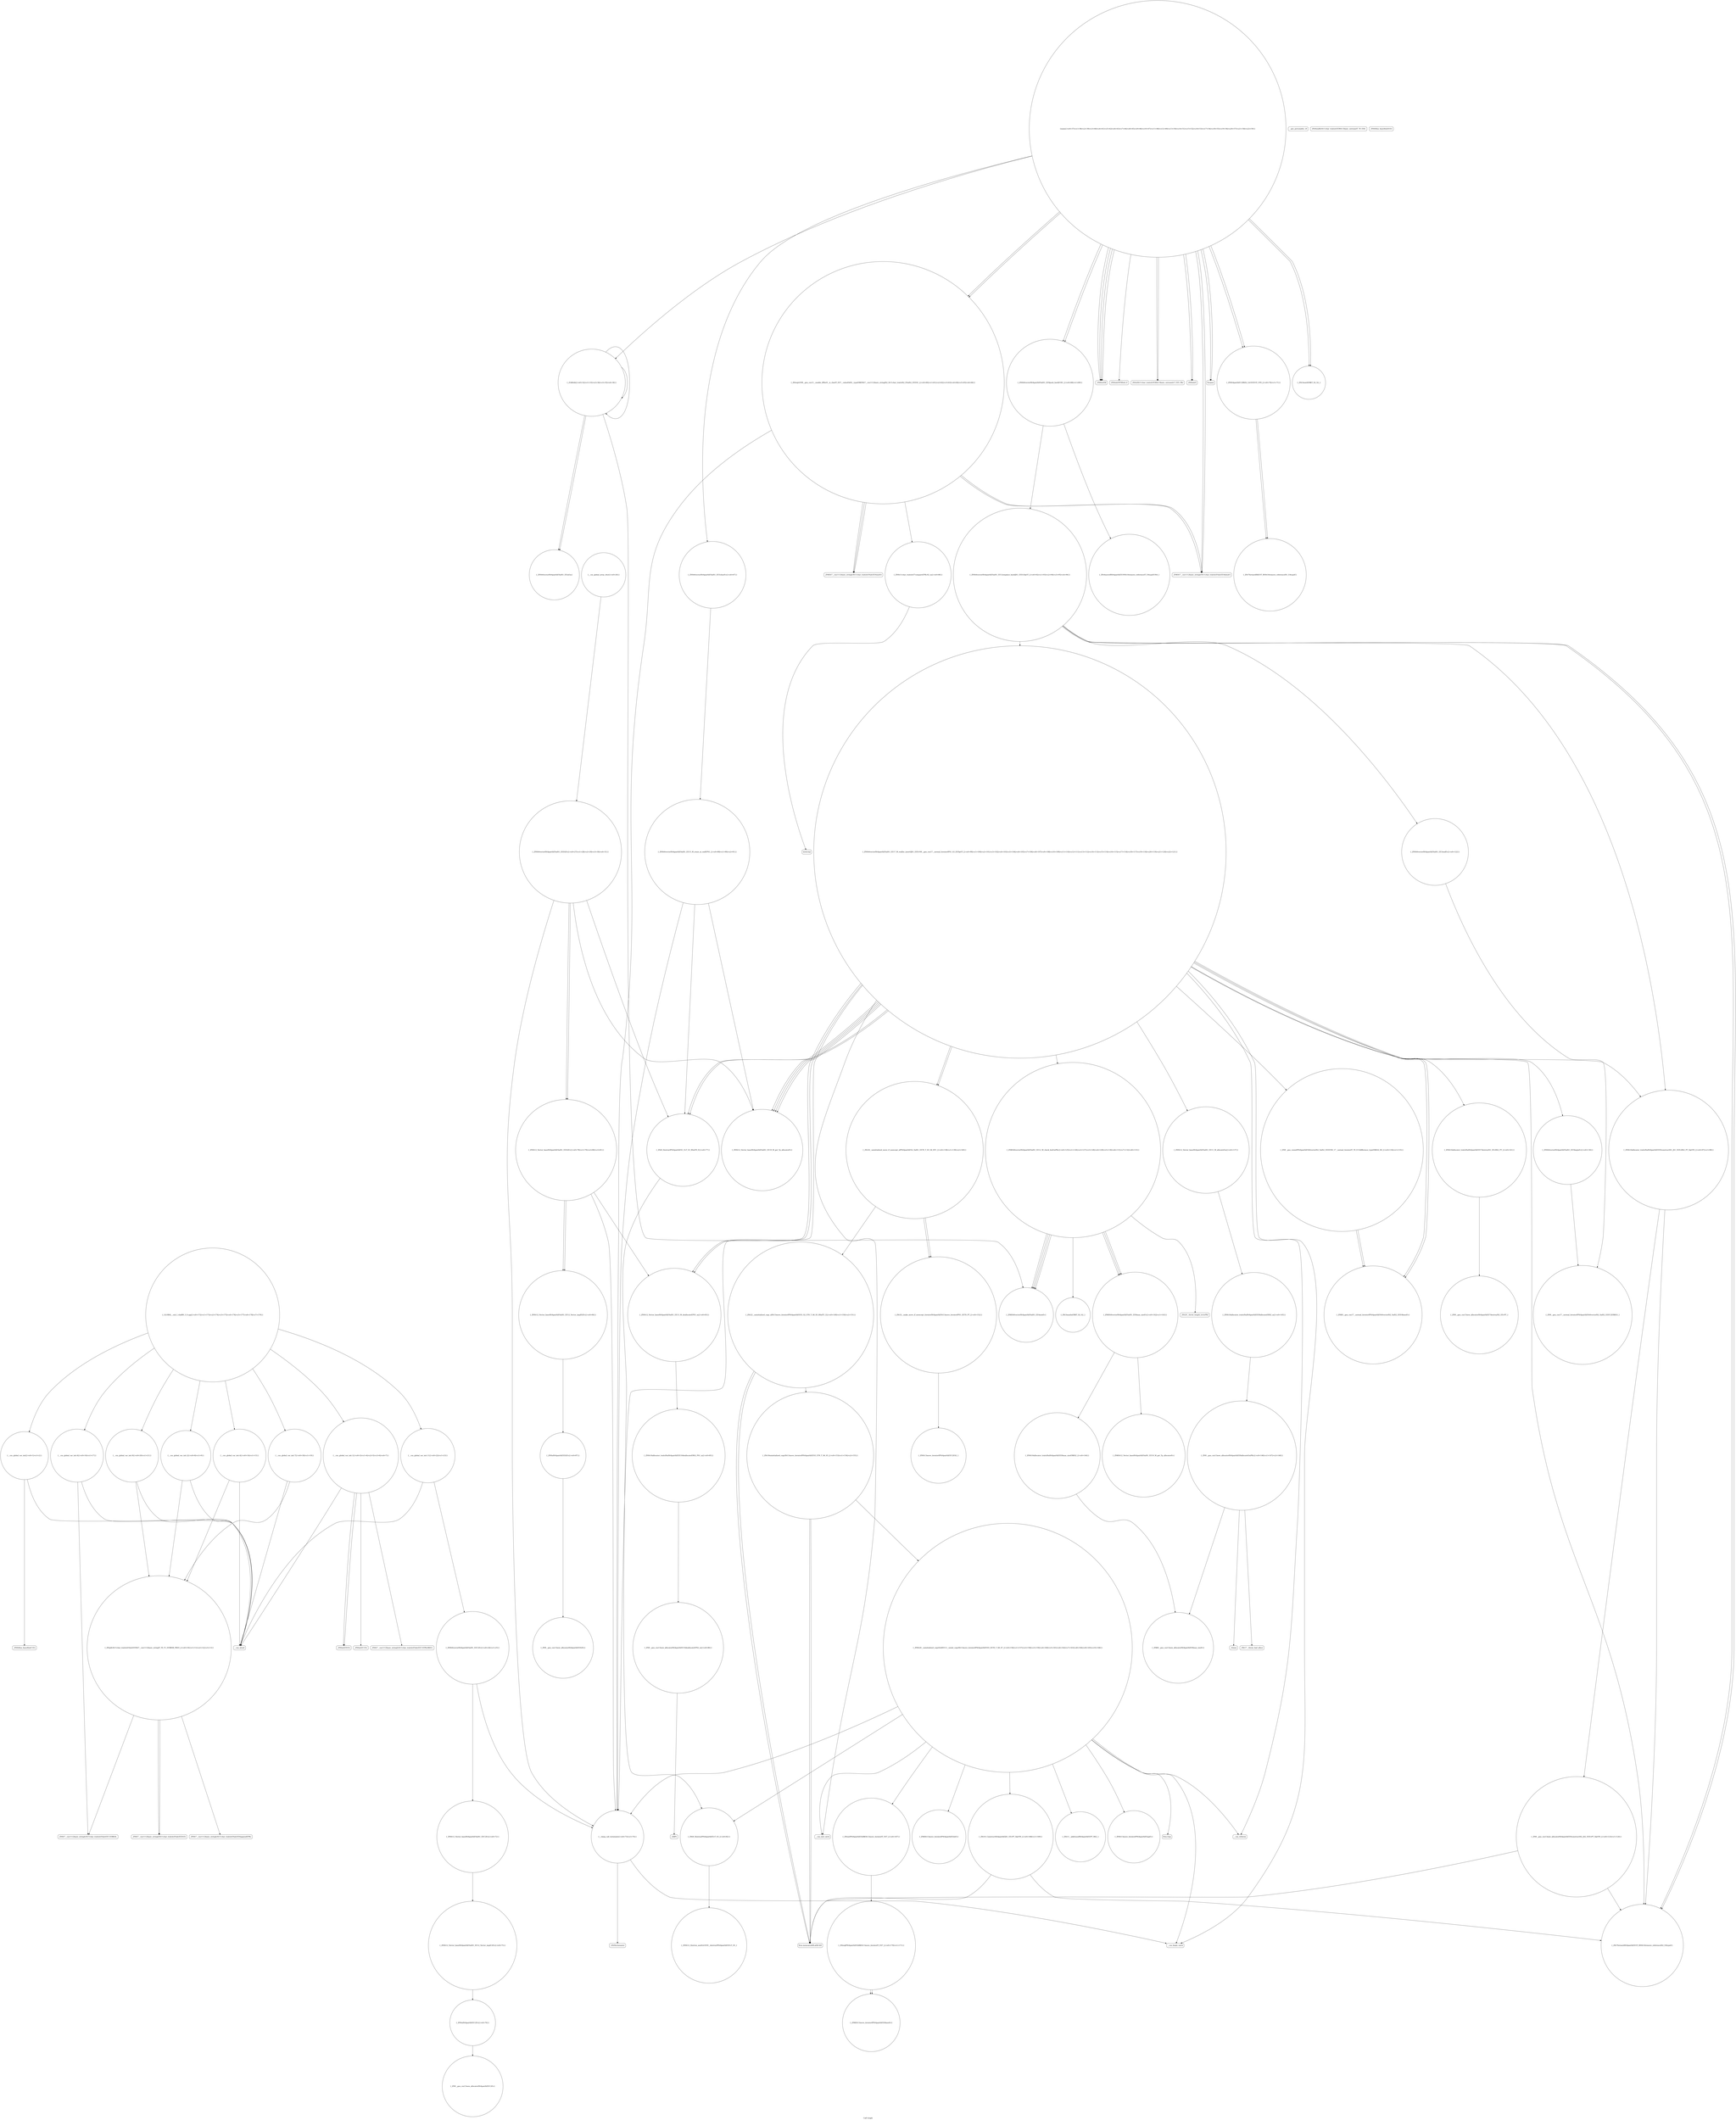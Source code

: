 digraph "Call Graph" {
	label="Call Graph";

	Node0x55f7adad08a0 [shape=record,shape=circle,label="{__cxx_global_var_init|{<s0>1|<s1>2}}"];
	Node0x55f7adad08a0:s0 -> Node0x55f7adad0920[color=black];
	Node0x55f7adad08a0:s1 -> Node0x55f7adcb0680[color=black];
	Node0x55f7adcb4220 [shape=record,shape=circle,label="{_ZSt22__uninitialized_copy_aISt13move_iteratorIPSt4pairIiiEES3_S2_ET0_T_S6_S5_RSaIT1_E|{<s0>149|<s1>150|<s2>151}}"];
	Node0x55f7adcb4220:s0 -> Node0x55f7adcb37a0[color=black];
	Node0x55f7adcb4220:s1 -> Node0x55f7adcb37a0[color=black];
	Node0x55f7adcb4220:s2 -> Node0x55f7adcb4320[color=black];
	Node0x55f7adcb0880 [shape=record,shape=Mrecord,label="{__gxx_personality_v0}"];
	Node0x55f7adcb1d80 [shape=record,shape=circle,label="{_ZNKSt13move_iteratorIPSt4pairIiiEEdeEv}"];
	Node0x55f7adcb0c00 [shape=record,shape=Mrecord,label="{_ZNSt7__cxx1112basic_stringIcSt11char_traitsIcESaIcEEC1ERKS4_}"];
	Node0x55f7adcb2100 [shape=record,shape=circle,label="{_GLOBAL__sub_I_vlad89_3_0.cpp|{<s0>172|<s1>173|<s2>174|<s3>175|<s4>176|<s5>177|<s6>178|<s7>179}}"];
	Node0x55f7adcb2100:s0 -> Node0x55f7adad08a0[color=black];
	Node0x55f7adcb2100:s1 -> Node0x55f7adcb0700[color=black];
	Node0x55f7adcb2100:s2 -> Node0x55f7adcb0a00[color=black];
	Node0x55f7adcb2100:s3 -> Node0x55f7adcb0b00[color=black];
	Node0x55f7adcb2100:s4 -> Node0x55f7adcb0b80[color=black];
	Node0x55f7adcb2100:s5 -> Node0x55f7adcb0c80[color=black];
	Node0x55f7adcb2100:s6 -> Node0x55f7adcb0d00[color=black];
	Node0x55f7adcb2100:s7 -> Node0x55f7adcb0d80[color=black];
	Node0x55f7adcb0f80 [shape=record,shape=circle,label="{_Z3dfsiib|{<s0>32|<s1>33|<s2>34|<s3>35|<s4>36}}"];
	Node0x55f7adcb0f80:s0 -> Node0x55f7adcb1000[color=black];
	Node0x55f7adcb0f80:s1 -> Node0x55f7adcb1080[color=black];
	Node0x55f7adcb0f80:s2 -> Node0x55f7adcb1080[color=black];
	Node0x55f7adcb0f80:s3 -> Node0x55f7adcb0f80[color=black];
	Node0x55f7adcb0f80:s4 -> Node0x55f7adcb0f80[color=black];
	Node0x55f7adcb1300 [shape=record,shape=Mrecord,label="{_ZNSirsERi}"];
	Node0x55f7adcb1680 [shape=record,shape=Mrecord,label="{_ZNSolsEPFRSoS_E}"];
	Node0x55f7adcb1a00 [shape=record,shape=Mrecord,label="{_ZSt9terminatev}"];
	Node0x55f7adcb2da0 [shape=record,shape=circle,label="{_ZSt8_DestroyIPSt4pairIiiEEvT_S3_|{<s0>82}}"];
	Node0x55f7adcb2da0:s0 -> Node0x55f7adcb2e20[color=black];
	Node0x55f7adcb3120 [shape=record,shape=circle,label="{_ZNSaISt4pairIiiEED2Ev|{<s0>87}}"];
	Node0x55f7adcb3120:s0 -> Node0x55f7adcb31a0[color=black];
	Node0x55f7adcb34a0 [shape=record,shape=circle,label="{_ZSt4moveIRSt4pairIiiEEONSt16remove_referenceIT_E4typeEOS4_}"];
	Node0x55f7adcb3820 [shape=record,shape=circle,label="{_ZNKSt6vectorISt4pairIiiESaIS1_EE12_M_check_lenEmPKc|{<s0>125|<s1>126|<s2>127|<s3>128|<s4>129|<s5>130|<s6>131|<s7>132|<s8>133}}"];
	Node0x55f7adcb3820:s0 -> Node0x55f7adcb3ca0[color=black];
	Node0x55f7adcb3820:s1 -> Node0x55f7adcb1000[color=black];
	Node0x55f7adcb3820:s2 -> Node0x55f7adcb3d20[color=black];
	Node0x55f7adcb3820:s3 -> Node0x55f7adcb1000[color=black];
	Node0x55f7adcb3820:s4 -> Node0x55f7adcb1000[color=black];
	Node0x55f7adcb3820:s5 -> Node0x55f7adcb3da0[color=black];
	Node0x55f7adcb3820:s6 -> Node0x55f7adcb1000[color=black];
	Node0x55f7adcb3820:s7 -> Node0x55f7adcb3ca0[color=black];
	Node0x55f7adcb3820:s8 -> Node0x55f7adcb3ca0[color=black];
	Node0x55f7adcb3ba0 [shape=record,shape=Mrecord,label="{__cxa_rethrow}"];
	Node0x55f7adcb3f20 [shape=record,shape=circle,label="{_ZNK9__gnu_cxx13new_allocatorISt4pairIiiEE8max_sizeEv}"];
	Node0x55f7adad0920 [shape=record,shape=Mrecord,label="{_ZNSt8ios_base4InitC1Ev}"];
	Node0x55f7adcb42a0 [shape=record,shape=circle,label="{_ZSt32__make_move_if_noexcept_iteratorISt4pairIiiESt13move_iteratorIPS1_EET0_PT_|{<s0>152}}"];
	Node0x55f7adcb42a0:s0 -> Node0x55f7adcb2000[color=black];
	Node0x55f7adcb0900 [shape=record,shape=Mrecord,label="{_ZNSaIcED1Ev}"];
	Node0x55f7adcb1e00 [shape=record,shape=circle,label="{_ZNSt13move_iteratorIPSt4pairIiiEEppEv}"];
	Node0x55f7adcb0c80 [shape=record,shape=circle,label="{__cxx_global_var_init.7|{<s0>18|<s1>19}}"];
	Node0x55f7adcb0c80:s0 -> Node0x55f7adcb0a80[color=black];
	Node0x55f7adcb0c80:s1 -> Node0x55f7adcb0680[color=black];
	Node0x55f7adcb1000 [shape=record,shape=circle,label="{_ZNKSt6vectorISt4pairIiiESaIS1_EE4sizeEv}"];
	Node0x55f7adcb1380 [shape=record,shape=Mrecord,label="{_ZStlsISt11char_traitsIcEERSt13basic_ostreamIcT_ES5_PKc}"];
	Node0x55f7adcb1700 [shape=record,shape=Mrecord,label="{_ZSt4endlIcSt11char_traitsIcEERSt13basic_ostreamIT_T0_ES6_}"];
	Node0x55f7adcb1a80 [shape=record,shape=circle,label="{_ZNSt12_Vector_baseISt4pairIiiESaIS1_EE12_Vector_implC2Ev|{<s0>75}}"];
	Node0x55f7adcb1a80:s0 -> Node0x55f7adcb1b00[color=black];
	Node0x55f7adcb2e20 [shape=record,shape=circle,label="{_ZNSt12_Destroy_auxILb1EE9__destroyIPSt4pairIiiEEEvT_S5_}"];
	Node0x55f7adcb31a0 [shape=record,shape=circle,label="{_ZN9__gnu_cxx13new_allocatorISt4pairIiiEED2Ev}"];
	Node0x55f7adcb3520 [shape=record,shape=circle,label="{_ZNSt16allocator_traitsISaISt4pairIiiEEE9constructIS1_JS1_EEEvRS2_PT_DpOT0_|{<s0>97|<s1>98}}"];
	Node0x55f7adcb3520:s0 -> Node0x55f7adcb35a0[color=black];
	Node0x55f7adcb3520:s1 -> Node0x55f7adcb3720[color=black];
	Node0x55f7adcb38a0 [shape=record,shape=circle,label="{_ZN9__gnu_cxxmiIPSt4pairIiiESt6vectorIS2_SaIS2_EEEENS_17__normal_iteratorIT_T0_E15difference_typeERKSA_SD_|{<s0>134|<s1>135}}"];
	Node0x55f7adcb38a0:s0 -> Node0x55f7adcb3aa0[color=black];
	Node0x55f7adcb38a0:s1 -> Node0x55f7adcb3aa0[color=black];
	Node0x55f7adcb3c20 [shape=record,shape=Mrecord,label="{__cxa_end_catch}"];
	Node0x55f7adcb3fa0 [shape=record,shape=circle,label="{_ZN9__gnu_cxx17__normal_iteratorIPSt4pairIiiESt6vectorIS2_SaIS2_EEEC2ERKS3_}"];
	Node0x55f7adcb0600 [shape=record,shape=Mrecord,label="{_ZNSt8ios_base4InitD1Ev}"];
	Node0x55f7adcb4320 [shape=record,shape=circle,label="{_ZSt18uninitialized_copyISt13move_iteratorIPSt4pairIiiEES3_ET0_T_S6_S5_|{<s0>153|<s1>154|<s2>155}}"];
	Node0x55f7adcb4320:s0 -> Node0x55f7adcb37a0[color=black];
	Node0x55f7adcb4320:s1 -> Node0x55f7adcb37a0[color=black];
	Node0x55f7adcb4320:s2 -> Node0x55f7adcb43a0[color=black];
	Node0x55f7adcb0980 [shape=record,shape=Mrecord,label="{_ZNSt7__cxx1112basic_stringIcSt11char_traitsIcESaIcEED1Ev}"];
	Node0x55f7adcb1e80 [shape=record,shape=Mrecord,label="{llvm.trap}"];
	Node0x55f7adcb0d00 [shape=record,shape=circle,label="{__cxx_global_var_init.9|{<s0>20|<s1>21}}"];
	Node0x55f7adcb0d00:s0 -> Node0x55f7adcb0a80[color=black];
	Node0x55f7adcb0d00:s1 -> Node0x55f7adcb0680[color=black];
	Node0x55f7adcb1080 [shape=record,shape=circle,label="{_ZNSt6vectorISt4pairIiiESaIS1_EEixEm}"];
	Node0x55f7adcb1400 [shape=record,shape=Mrecord,label="{_ZNSolsEi}"];
	Node0x55f7adcb1780 [shape=record,shape=circle,label="{_ZSt7forwardIRiEOT_RNSt16remove_referenceIS1_E4typeE}"];
	Node0x55f7adcb1b00 [shape=record,shape=circle,label="{_ZNSaISt4pairIiiEEC2Ev|{<s0>76}}"];
	Node0x55f7adcb1b00:s0 -> Node0x55f7adcb1b80[color=black];
	Node0x55f7adcb2ea0 [shape=record,shape=circle,label="{_ZNSt12_Vector_baseISt4pairIiiESaIS1_EE13_M_deallocateEPS1_m|{<s0>83}}"];
	Node0x55f7adcb2ea0:s0 -> Node0x55f7adcb2fa0[color=black];
	Node0x55f7adcb3220 [shape=record,shape=Mrecord,label="{_ZNKSt7__cxx1112basic_stringIcSt11char_traitsIcESaIcEE4sizeEv}"];
	Node0x55f7adcb35a0 [shape=record,shape=circle,label="{_ZSt7forwardISt4pairIiiEEOT_RNSt16remove_referenceIS2_E4typeE}"];
	Node0x55f7adcb3920 [shape=record,shape=circle,label="{_ZNSt6vectorISt4pairIiiESaIS1_EE5beginEv|{<s0>136}}"];
	Node0x55f7adcb3920:s0 -> Node0x55f7adcb3fa0[color=black];
	Node0x55f7adcb3ca0 [shape=record,shape=circle,label="{_ZNKSt6vectorISt4pairIiiESaIS1_EE8max_sizeEv|{<s0>142|<s1>143}}"];
	Node0x55f7adcb3ca0:s0 -> Node0x55f7adcb3ea0[color=black];
	Node0x55f7adcb3ca0:s1 -> Node0x55f7adcb3e20[color=black];
	Node0x55f7adcb4020 [shape=record,shape=circle,label="{_ZNSt16allocator_traitsISaISt4pairIiiEEE8allocateERS2_m|{<s0>145}}"];
	Node0x55f7adcb4020:s0 -> Node0x55f7adcb40a0[color=black];
	Node0x55f7adcb0680 [shape=record,shape=Mrecord,label="{__cxa_atexit}"];
	Node0x55f7adcb43a0 [shape=record,shape=circle,label="{_ZNSt20__uninitialized_copyILb0EE13__uninit_copyISt13move_iteratorIPSt4pairIiiEES5_EET0_T_S8_S7_|{<s0>156|<s1>157|<s2>158|<s3>159|<s4>160|<s5>161|<s6>162|<s7>163|<s8>164|<s9>165|<s10>166}}"];
	Node0x55f7adcb43a0:s0 -> Node0x55f7adcb4420[color=black];
	Node0x55f7adcb43a0:s1 -> Node0x55f7adcb1d00[color=black];
	Node0x55f7adcb43a0:s2 -> Node0x55f7adcb1d80[color=black];
	Node0x55f7adcb43a0:s3 -> Node0x55f7adcb44a0[color=black];
	Node0x55f7adcb43a0:s4 -> Node0x55f7adcb1e00[color=black];
	Node0x55f7adcb43a0:s5 -> Node0x55f7adcb1980[color=black];
	Node0x55f7adcb43a0:s6 -> Node0x55f7adcb2da0[color=black];
	Node0x55f7adcb43a0:s7 -> Node0x55f7adcb3ba0[color=black];
	Node0x55f7adcb43a0:s8 -> Node0x55f7adcb3c20[color=black];
	Node0x55f7adcb43a0:s9 -> Node0x55f7adcb1e80[color=black];
	Node0x55f7adcb43a0:s10 -> Node0x55f7adcb1900[color=black];
	Node0x55f7adcb0a00 [shape=record,shape=circle,label="{__cxx_global_var_init.2|{<s0>8|<s1>9}}"];
	Node0x55f7adcb0a00:s0 -> Node0x55f7adcb0a80[color=black];
	Node0x55f7adcb0a00:s1 -> Node0x55f7adcb0680[color=black];
	Node0x55f7adcb1f00 [shape=record,shape=circle,label="{_ZSteqIPSt4pairIiiEEbRKSt13move_iteratorIT_ES7_|{<s0>170|<s1>171}}"];
	Node0x55f7adcb1f00:s0 -> Node0x55f7adcb1f80[color=black];
	Node0x55f7adcb1f00:s1 -> Node0x55f7adcb1f80[color=black];
	Node0x55f7adcb0d80 [shape=record,shape=circle,label="{__cxx_global_var_init.11|{<s0>22|<s1>23}}"];
	Node0x55f7adcb0d80:s0 -> Node0x55f7adcb0e00[color=black];
	Node0x55f7adcb0d80:s1 -> Node0x55f7adcb0680[color=black];
	Node0x55f7adcb1100 [shape=record,shape=circle,label="{main|{<s0>37|<s1>38|<s2>39|<s3>40|<s4>41|<s5>42|<s6>43|<s7>44|<s8>45|<s9>46|<s10>47|<s11>48|<s12>49|<s13>50|<s14>51|<s15>52|<s16>53|<s17>54|<s18>55|<s19>56|<s20>57|<s21>58|<s22>59}}"];
	Node0x55f7adcb1100:s0 -> Node0x55f7adcb1200[color=black];
	Node0x55f7adcb1100:s1 -> Node0x55f7adcb1180[color=black];
	Node0x55f7adcb1100:s2 -> Node0x55f7adcb1280[color=black];
	Node0x55f7adcb1100:s3 -> Node0x55f7adcb1280[color=black];
	Node0x55f7adcb1100:s4 -> Node0x55f7adcb1200[color=black];
	Node0x55f7adcb1100:s5 -> Node0x55f7adcb1180[color=black];
	Node0x55f7adcb1100:s6 -> Node0x55f7adcb1300[color=black];
	Node0x55f7adcb1100:s7 -> Node0x55f7adcb1380[color=black];
	Node0x55f7adcb1100:s8 -> Node0x55f7adcb1400[color=black];
	Node0x55f7adcb1100:s9 -> Node0x55f7adcb1380[color=black];
	Node0x55f7adcb1100:s10 -> Node0x55f7adcb1300[color=black];
	Node0x55f7adcb1100:s11 -> Node0x55f7adcb1480[color=black];
	Node0x55f7adcb1100:s12 -> Node0x55f7adcb1300[color=black];
	Node0x55f7adcb1100:s13 -> Node0x55f7adcb1300[color=black];
	Node0x55f7adcb1100:s14 -> Node0x55f7adcb1580[color=black];
	Node0x55f7adcb1100:s15 -> Node0x55f7adcb1500[color=black];
	Node0x55f7adcb1100:s16 -> Node0x55f7adcb1580[color=black];
	Node0x55f7adcb1100:s17 -> Node0x55f7adcb1500[color=black];
	Node0x55f7adcb1100:s18 -> Node0x55f7adcb0f80[color=black];
	Node0x55f7adcb1100:s19 -> Node0x55f7adcb1600[color=black];
	Node0x55f7adcb1100:s20 -> Node0x55f7adcb1600[color=black];
	Node0x55f7adcb1100:s21 -> Node0x55f7adcb1400[color=black];
	Node0x55f7adcb1100:s22 -> Node0x55f7adcb1680[color=black];
	Node0x55f7adcb1480 [shape=record,shape=circle,label="{_ZNSt6vectorISt4pairIiiESaIS1_EE5clearEv|{<s0>67}}"];
	Node0x55f7adcb1480:s0 -> Node0x55f7adcb33a0[color=black];
	Node0x55f7adcb1800 [shape=record,shape=Mrecord,label="{_ZNSt7__cxx1112basic_stringIcSt11char_traitsIcESaIcEE6appendEPKc}"];
	Node0x55f7adcb1b80 [shape=record,shape=circle,label="{_ZN9__gnu_cxx13new_allocatorISt4pairIiiEEC2Ev}"];
	Node0x55f7adcb2f20 [shape=record,shape=circle,label="{_ZNSt12_Vector_baseISt4pairIiiESaIS1_EE12_Vector_implD2Ev|{<s0>84}}"];
	Node0x55f7adcb2f20:s0 -> Node0x55f7adcb3120[color=black];
	Node0x55f7adcb32a0 [shape=record,shape=circle,label="{_ZNSt11char_traitsIcE7compareEPKcS2_m|{<s0>88}}"];
	Node0x55f7adcb32a0:s0 -> Node0x55f7adcb3320[color=black];
	Node0x55f7adcb3620 [shape=record,shape=circle,label="{_ZNSt6vectorISt4pairIiiESaIS1_EE17_M_realloc_insertIJS1_EEEvN9__gnu_cxx17__normal_iteratorIPS1_S3_EEDpOT_|{<s0>99|<s1>100|<s2>101|<s3>102|<s4>103|<s5>104|<s6>105|<s7>106|<s8>107|<s9>108|<s10>109|<s11>110|<s12>111|<s13>112|<s14>113|<s15>114|<s16>115|<s17>116|<s18>117|<s19>118|<s20>119|<s21>120|<s22>121}}"];
	Node0x55f7adcb3620:s0 -> Node0x55f7adcb3820[color=black];
	Node0x55f7adcb3620:s1 -> Node0x55f7adcb3920[color=black];
	Node0x55f7adcb3620:s2 -> Node0x55f7adcb38a0[color=black];
	Node0x55f7adcb3620:s3 -> Node0x55f7adcb39a0[color=black];
	Node0x55f7adcb3620:s4 -> Node0x55f7adcb35a0[color=black];
	Node0x55f7adcb3620:s5 -> Node0x55f7adcb3520[color=black];
	Node0x55f7adcb3620:s6 -> Node0x55f7adcb3aa0[color=black];
	Node0x55f7adcb3620:s7 -> Node0x55f7adcb1c80[color=black];
	Node0x55f7adcb3620:s8 -> Node0x55f7adcb3a20[color=black];
	Node0x55f7adcb3620:s9 -> Node0x55f7adcb3aa0[color=black];
	Node0x55f7adcb3620:s10 -> Node0x55f7adcb1c80[color=black];
	Node0x55f7adcb3620:s11 -> Node0x55f7adcb3a20[color=black];
	Node0x55f7adcb3620:s12 -> Node0x55f7adcb1980[color=black];
	Node0x55f7adcb3620:s13 -> Node0x55f7adcb3b20[color=black];
	Node0x55f7adcb3620:s14 -> Node0x55f7adcb3c20[color=black];
	Node0x55f7adcb3620:s15 -> Node0x55f7adcb1c80[color=black];
	Node0x55f7adcb3620:s16 -> Node0x55f7adcb1c00[color=black];
	Node0x55f7adcb3620:s17 -> Node0x55f7adcb2ea0[color=black];
	Node0x55f7adcb3620:s18 -> Node0x55f7adcb3ba0[color=black];
	Node0x55f7adcb3620:s19 -> Node0x55f7adcb1c80[color=black];
	Node0x55f7adcb3620:s20 -> Node0x55f7adcb1c00[color=black];
	Node0x55f7adcb3620:s21 -> Node0x55f7adcb2ea0[color=black];
	Node0x55f7adcb3620:s22 -> Node0x55f7adcb1900[color=black];
	Node0x55f7adcb39a0 [shape=record,shape=circle,label="{_ZNSt12_Vector_baseISt4pairIiiESaIS1_EE11_M_allocateEm|{<s0>137}}"];
	Node0x55f7adcb39a0:s0 -> Node0x55f7adcb4020[color=black];
	Node0x55f7adcb3d20 [shape=record,shape=Mrecord,label="{_ZSt20__throw_length_errorPKc}"];
	Node0x55f7adcb40a0 [shape=record,shape=circle,label="{_ZN9__gnu_cxx13new_allocatorISt4pairIiiEE8allocateEmPKv|{<s0>146|<s1>147|<s2>148}}"];
	Node0x55f7adcb40a0:s0 -> Node0x55f7adcb3f20[color=black];
	Node0x55f7adcb40a0:s1 -> Node0x55f7adcb4120[color=black];
	Node0x55f7adcb40a0:s2 -> Node0x55f7adcb41a0[color=black];
	Node0x55f7adcb0700 [shape=record,shape=circle,label="{__cxx_global_var_init.1|{<s0>3|<s1>4|<s2>5|<s3>6|<s4>7}}"];
	Node0x55f7adcb0700:s0 -> Node0x55f7adcb0780[color=black];
	Node0x55f7adcb0700:s1 -> Node0x55f7adcb0800[color=black];
	Node0x55f7adcb0700:s2 -> Node0x55f7adcb0900[color=black];
	Node0x55f7adcb0700:s3 -> Node0x55f7adcb0680[color=black];
	Node0x55f7adcb0700:s4 -> Node0x55f7adcb0900[color=black];
	Node0x55f7adcb4420 [shape=record,shape=circle,label="{_ZStneIPSt4pairIiiEEbRKSt13move_iteratorIT_ES7_|{<s0>167}}"];
	Node0x55f7adcb4420:s0 -> Node0x55f7adcb1f00[color=black];
	Node0x55f7adcb0a80 [shape=record,shape=circle,label="{_ZStplIcSt11char_traitsIcESaIcEENSt7__cxx1112basic_stringIT_T0_T1_EERKS8_PKS5_|{<s0>10|<s1>11|<s2>12|<s3>13}}"];
	Node0x55f7adcb0a80:s0 -> Node0x55f7adcb0c00[color=black];
	Node0x55f7adcb0a80:s1 -> Node0x55f7adcb1800[color=black];
	Node0x55f7adcb0a80:s2 -> Node0x55f7adcb0980[color=black];
	Node0x55f7adcb0a80:s3 -> Node0x55f7adcb0980[color=black];
	Node0x55f7adcb1f80 [shape=record,shape=circle,label="{_ZNKSt13move_iteratorIPSt4pairIiiEE4baseEv}"];
	Node0x55f7adcb0e00 [shape=record,shape=circle,label="{_ZNSt6vectorISt4pairIiiESaIS1_EEC2Ev|{<s0>24|<s1>25}}"];
	Node0x55f7adcb0e00:s0 -> Node0x55f7adcb1880[color=black];
	Node0x55f7adcb0e00:s1 -> Node0x55f7adcb1900[color=black];
	Node0x55f7adcb1180 [shape=record,shape=Mrecord,label="{freopen}"];
	Node0x55f7adcb1500 [shape=record,shape=circle,label="{_ZNSt6vectorISt4pairIiiESaIS1_EE9push_backEOS1_|{<s0>68|<s1>69}}"];
	Node0x55f7adcb1500:s0 -> Node0x55f7adcb34a0[color=black];
	Node0x55f7adcb1500:s1 -> Node0x55f7adcb3420[color=black];
	Node0x55f7adcb1880 [shape=record,shape=circle,label="{_ZNSt12_Vector_baseISt4pairIiiESaIS1_EEC2Ev|{<s0>72}}"];
	Node0x55f7adcb1880:s0 -> Node0x55f7adcb1a80[color=black];
	Node0x55f7adcb1c00 [shape=record,shape=circle,label="{_ZSt8_DestroyIPSt4pairIiiES1_EvT_S3_RSaIT0_E|{<s0>77}}"];
	Node0x55f7adcb1c00:s0 -> Node0x55f7adcb2da0[color=black];
	Node0x55f7adcb2fa0 [shape=record,shape=circle,label="{_ZNSt16allocator_traitsISaISt4pairIiiEEE10deallocateERS2_PS1_m|{<s0>85}}"];
	Node0x55f7adcb2fa0:s0 -> Node0x55f7adcb3020[color=black];
	Node0x55f7adcb3320 [shape=record,shape=Mrecord,label="{memcmp}"];
	Node0x55f7adcb36a0 [shape=record,shape=circle,label="{_ZNSt6vectorISt4pairIiiESaIS1_EE3endEv|{<s0>122}}"];
	Node0x55f7adcb36a0:s0 -> Node0x55f7adcb3fa0[color=black];
	Node0x55f7adcb3a20 [shape=record,shape=circle,label="{_ZSt34__uninitialized_move_if_noexcept_aIPSt4pairIiiES2_SaIS1_EET0_T_S5_S4_RT1_|{<s0>138|<s1>139|<s2>140}}"];
	Node0x55f7adcb3a20:s0 -> Node0x55f7adcb42a0[color=black];
	Node0x55f7adcb3a20:s1 -> Node0x55f7adcb42a0[color=black];
	Node0x55f7adcb3a20:s2 -> Node0x55f7adcb4220[color=black];
	Node0x55f7adcb3da0 [shape=record,shape=circle,label="{_ZSt3maxImERKT_S2_S2_}"];
	Node0x55f7adcb4120 [shape=record,shape=Mrecord,label="{_ZSt17__throw_bad_allocv}"];
	Node0x55f7adcb0780 [shape=record,shape=Mrecord,label="{_ZNSaIcEC1Ev}"];
	Node0x55f7adcb44a0 [shape=record,shape=circle,label="{_ZSt10_ConstructISt4pairIiiEJS1_EEvPT_DpOT0_|{<s0>168|<s1>169}}"];
	Node0x55f7adcb44a0:s0 -> Node0x55f7adcb35a0[color=black];
	Node0x55f7adcb44a0:s1 -> Node0x55f7adcb37a0[color=black];
	Node0x55f7adcb0b00 [shape=record,shape=circle,label="{__cxx_global_var_init.4|{<s0>14|<s1>15}}"];
	Node0x55f7adcb0b00:s0 -> Node0x55f7adcb0a80[color=black];
	Node0x55f7adcb0b00:s1 -> Node0x55f7adcb0680[color=black];
	Node0x55f7adcb2000 [shape=record,shape=circle,label="{_ZNSt13move_iteratorIPSt4pairIiiEEC2ES2_}"];
	Node0x55f7adcb0e80 [shape=record,shape=circle,label="{__cxx_global_array_dtor|{<s0>26}}"];
	Node0x55f7adcb0e80:s0 -> Node0x55f7adcb0f00[color=black];
	Node0x55f7adcb1200 [shape=record,shape=Mrecord,label="{_ZNKSt7__cxx1112basic_stringIcSt11char_traitsIcESaIcEE4dataEv}"];
	Node0x55f7adcb1580 [shape=record,shape=circle,label="{_ZNSt4pairIiiEC2IRiS2_Lb1EEEOT_OT0_|{<s0>70|<s1>71}}"];
	Node0x55f7adcb1580:s0 -> Node0x55f7adcb1780[color=black];
	Node0x55f7adcb1580:s1 -> Node0x55f7adcb1780[color=black];
	Node0x55f7adcb1900 [shape=record,shape=circle,label="{__clang_call_terminate|{<s0>73|<s1>74}}"];
	Node0x55f7adcb1900:s0 -> Node0x55f7adcb1980[color=black];
	Node0x55f7adcb1900:s1 -> Node0x55f7adcb1a00[color=black];
	Node0x55f7adcb1c80 [shape=record,shape=circle,label="{_ZNSt12_Vector_baseISt4pairIiiESaIS1_EE19_M_get_Tp_allocatorEv}"];
	Node0x55f7adcb3020 [shape=record,shape=circle,label="{_ZN9__gnu_cxx13new_allocatorISt4pairIiiEE10deallocateEPS2_m|{<s0>86}}"];
	Node0x55f7adcb3020:s0 -> Node0x55f7adcb30a0[color=black];
	Node0x55f7adcb33a0 [shape=record,shape=circle,label="{_ZNSt6vectorISt4pairIiiESaIS1_EE15_M_erase_at_endEPS1_|{<s0>89|<s1>90|<s2>91}}"];
	Node0x55f7adcb33a0:s0 -> Node0x55f7adcb1c80[color=black];
	Node0x55f7adcb33a0:s1 -> Node0x55f7adcb1c00[color=black];
	Node0x55f7adcb33a0:s2 -> Node0x55f7adcb1900[color=black];
	Node0x55f7adcb3720 [shape=record,shape=circle,label="{_ZN9__gnu_cxx13new_allocatorISt4pairIiiEE9constructIS2_JS2_EEEvPT_DpOT0_|{<s0>123|<s1>124}}"];
	Node0x55f7adcb3720:s0 -> Node0x55f7adcb35a0[color=black];
	Node0x55f7adcb3720:s1 -> Node0x55f7adcb37a0[color=black];
	Node0x55f7adcb3aa0 [shape=record,shape=circle,label="{_ZNK9__gnu_cxx17__normal_iteratorIPSt4pairIiiESt6vectorIS2_SaIS2_EEE4baseEv}"];
	Node0x55f7adcb3e20 [shape=record,shape=circle,label="{_ZNSt16allocator_traitsISaISt4pairIiiEEE8max_sizeERKS2_|{<s0>144}}"];
	Node0x55f7adcb3e20:s0 -> Node0x55f7adcb3f20[color=black];
	Node0x55f7adcb41a0 [shape=record,shape=Mrecord,label="{_Znwm}"];
	Node0x55f7adcb0800 [shape=record,shape=Mrecord,label="{_ZNSt7__cxx1112basic_stringIcSt11char_traitsIcESaIcEEC1EPKcRKS3_}"];
	Node0x55f7adcb1d00 [shape=record,shape=circle,label="{_ZSt11__addressofISt4pairIiiEEPT_RS2_}"];
	Node0x55f7adcb0b80 [shape=record,shape=circle,label="{__cxx_global_var_init.6|{<s0>16|<s1>17}}"];
	Node0x55f7adcb0b80:s0 -> Node0x55f7adcb0c00[color=black];
	Node0x55f7adcb0b80:s1 -> Node0x55f7adcb0680[color=black];
	Node0x55f7adcb2080 [shape=record,shape=circle,label="{_ZN9__gnu_cxx13new_allocatorISt4pairIiiEE7destroyIS2_EEvPT_}"];
	Node0x55f7adcb0f00 [shape=record,shape=circle,label="{_ZNSt6vectorISt4pairIiiESaIS1_EED2Ev|{<s0>27|<s1>28|<s2>29|<s3>30|<s4>31}}"];
	Node0x55f7adcb0f00:s0 -> Node0x55f7adcb1c80[color=black];
	Node0x55f7adcb0f00:s1 -> Node0x55f7adcb1c00[color=black];
	Node0x55f7adcb0f00:s2 -> Node0x55f7adcb2d20[color=black];
	Node0x55f7adcb0f00:s3 -> Node0x55f7adcb2d20[color=black];
	Node0x55f7adcb0f00:s4 -> Node0x55f7adcb1900[color=black];
	Node0x55f7adcb1280 [shape=record,shape=circle,label="{_ZSteqIcEN9__gnu_cxx11__enable_ifIXsr9__is_charIT_EE7__valueEbE6__typeERKNSt7__cxx1112basic_stringIS2_St11char_traitsIS2_ESaIS2_EEESC_|{<s0>60|<s1>61|<s2>62|<s3>63|<s4>64|<s5>65|<s6>66}}"];
	Node0x55f7adcb1280:s0 -> Node0x55f7adcb3220[color=black];
	Node0x55f7adcb1280:s1 -> Node0x55f7adcb3220[color=black];
	Node0x55f7adcb1280:s2 -> Node0x55f7adcb1200[color=black];
	Node0x55f7adcb1280:s3 -> Node0x55f7adcb1200[color=black];
	Node0x55f7adcb1280:s4 -> Node0x55f7adcb3220[color=black];
	Node0x55f7adcb1280:s5 -> Node0x55f7adcb32a0[color=black];
	Node0x55f7adcb1280:s6 -> Node0x55f7adcb1900[color=black];
	Node0x55f7adcb1600 [shape=record,shape=circle,label="{_ZSt3maxIiERKT_S2_S2_}"];
	Node0x55f7adcb1980 [shape=record,shape=Mrecord,label="{__cxa_begin_catch}"];
	Node0x55f7adcb2d20 [shape=record,shape=circle,label="{_ZNSt12_Vector_baseISt4pairIiiESaIS1_EED2Ev|{<s0>78|<s1>79|<s2>80|<s3>81}}"];
	Node0x55f7adcb2d20:s0 -> Node0x55f7adcb2ea0[color=black];
	Node0x55f7adcb2d20:s1 -> Node0x55f7adcb2f20[color=black];
	Node0x55f7adcb2d20:s2 -> Node0x55f7adcb2f20[color=black];
	Node0x55f7adcb2d20:s3 -> Node0x55f7adcb1900[color=black];
	Node0x55f7adcb30a0 [shape=record,shape=Mrecord,label="{_ZdlPv}"];
	Node0x55f7adcb3420 [shape=record,shape=circle,label="{_ZNSt6vectorISt4pairIiiESaIS1_EE12emplace_backIJS1_EEEvDpOT_|{<s0>92|<s1>93|<s2>94|<s3>95|<s4>96}}"];
	Node0x55f7adcb3420:s0 -> Node0x55f7adcb35a0[color=black];
	Node0x55f7adcb3420:s1 -> Node0x55f7adcb3520[color=black];
	Node0x55f7adcb3420:s2 -> Node0x55f7adcb36a0[color=black];
	Node0x55f7adcb3420:s3 -> Node0x55f7adcb35a0[color=black];
	Node0x55f7adcb3420:s4 -> Node0x55f7adcb3620[color=black];
	Node0x55f7adcb37a0 [shape=record,shape=Mrecord,label="{llvm.memcpy.p0i8.p0i8.i64}"];
	Node0x55f7adcb3b20 [shape=record,shape=circle,label="{_ZNSt16allocator_traitsISaISt4pairIiiEEE7destroyIS1_EEvRS2_PT_|{<s0>141}}"];
	Node0x55f7adcb3b20:s0 -> Node0x55f7adcb2080[color=black];
	Node0x55f7adcb3ea0 [shape=record,shape=circle,label="{_ZNKSt12_Vector_baseISt4pairIiiESaIS1_EE19_M_get_Tp_allocatorEv}"];
}
